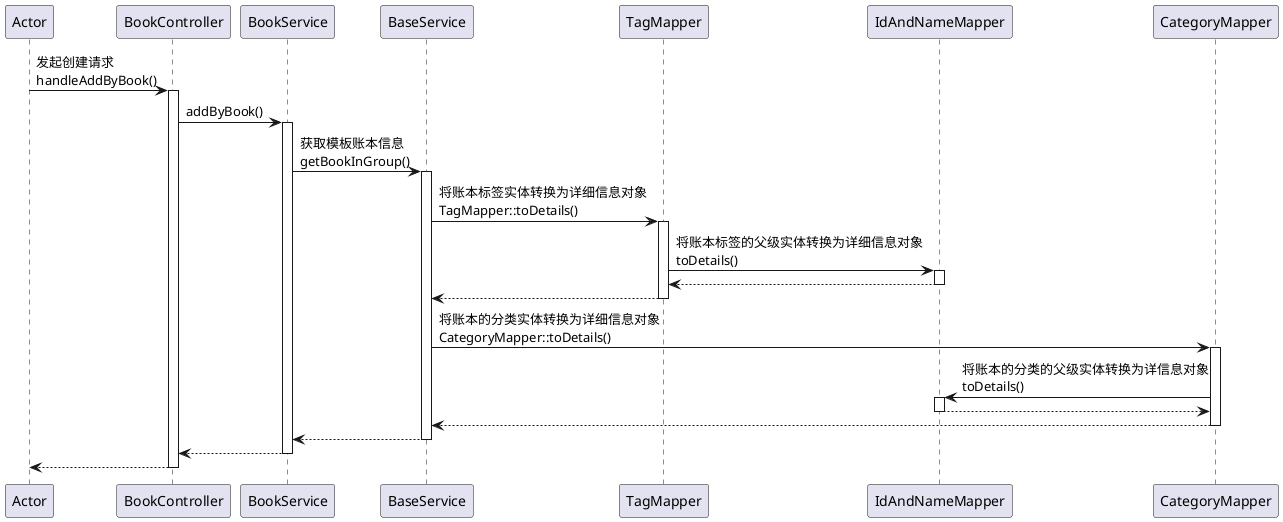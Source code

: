 @startuml
participant Actor
Actor -> BookController : 发起创建请求\nhandleAddByBook()
activate BookController
BookController -> BookService : addByBook()
activate BookService
BookService -> BaseService : 获取模板账本信息\ngetBookInGroup()
activate BaseService
BaseService -> TagMapper : 将账本标签实体转换为详细信息对象\nTagMapper::toDetails()
activate TagMapper
TagMapper -> IdAndNameMapper : 将账本标签的父级实体转换为详细信息对象\ntoDetails()
activate IdAndNameMapper
IdAndNameMapper --> TagMapper
deactivate IdAndNameMapper
TagMapper --> BaseService
deactivate TagMapper
BaseService -> CategoryMapper : 将账本的分类实体转换为详细信息对象\nCategoryMapper::toDetails()
activate CategoryMapper
CategoryMapper -> IdAndNameMapper : 将账本的分类的父级实体转换为详信息对象\ntoDetails()
activate IdAndNameMapper
IdAndNameMapper --> CategoryMapper
deactivate IdAndNameMapper
CategoryMapper --> BaseService
deactivate CategoryMapper
BaseService --> BookService
deactivate BaseService
BookService --> BookController
deactivate BookService
return
@enduml